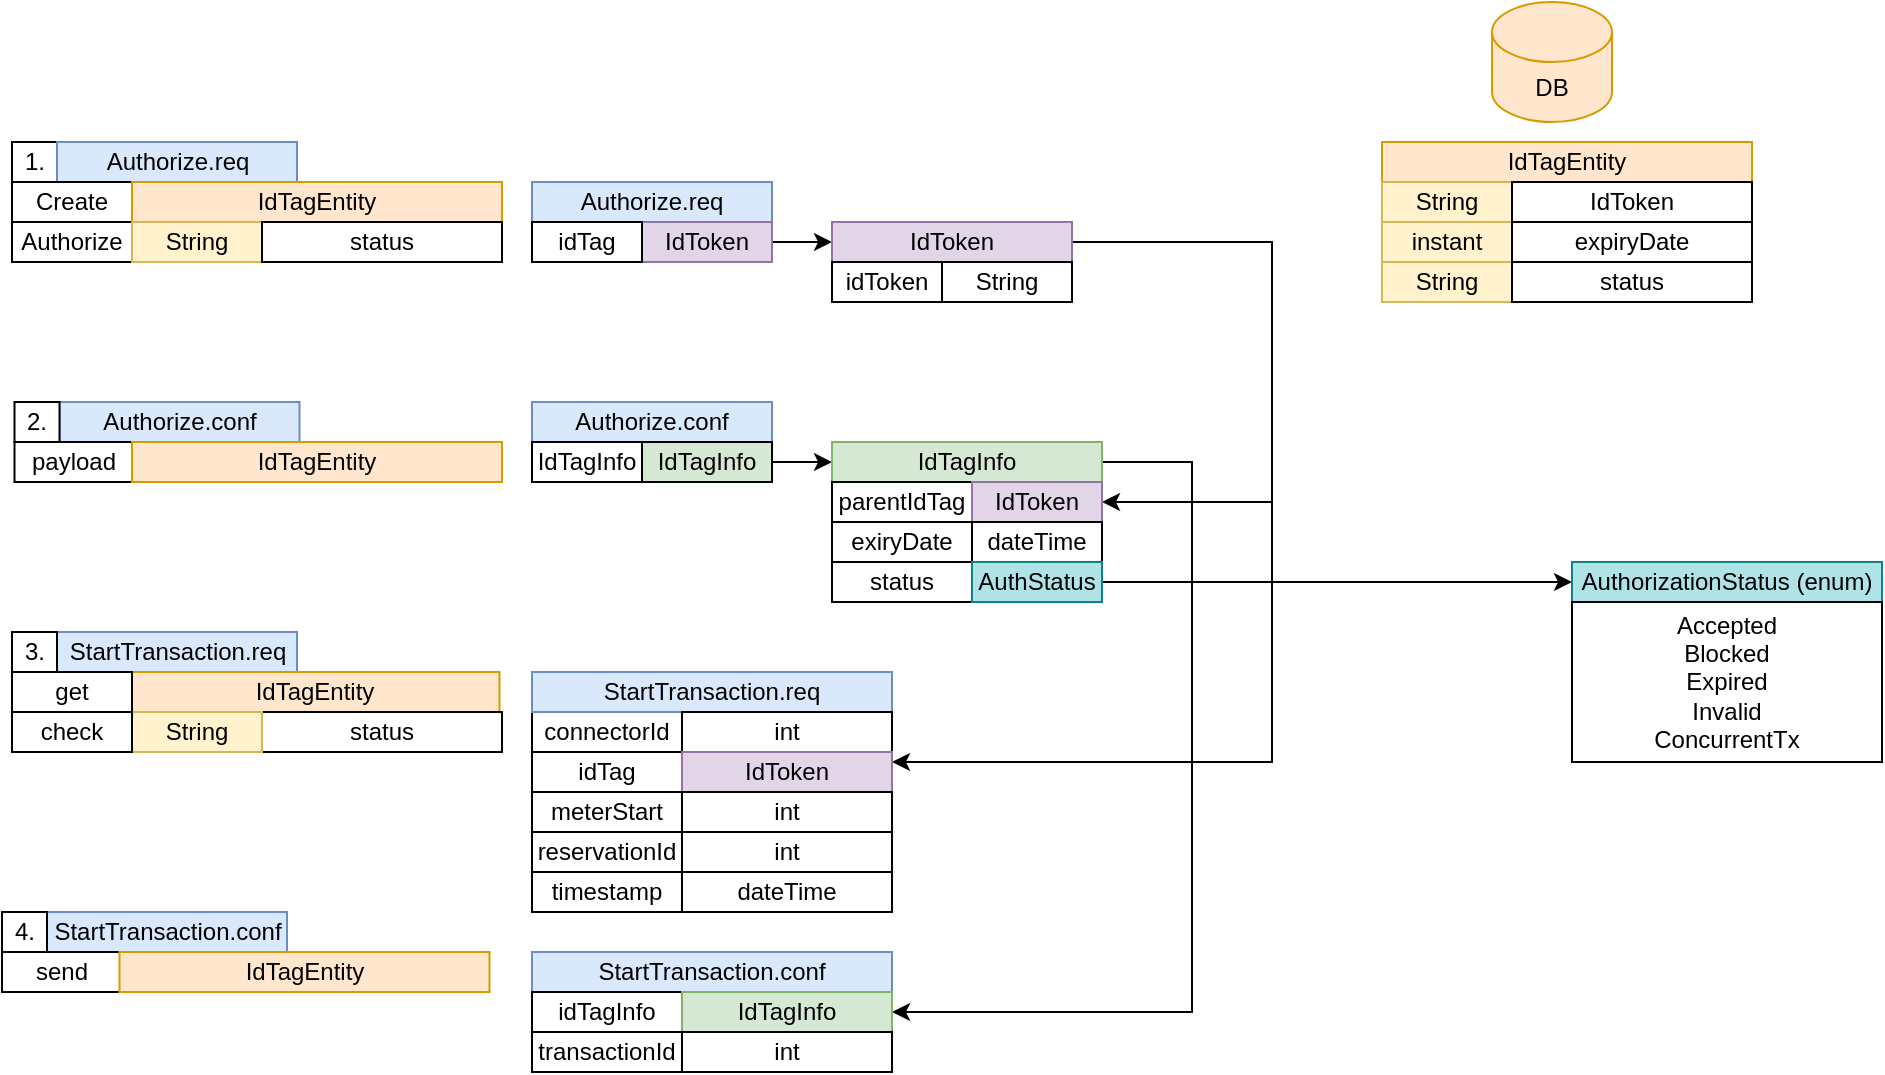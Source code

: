 <mxfile version="22.0.4" type="github">
  <diagram name="Page-1" id="MSIoGPNDZOMiKKW6uGxm">
    <mxGraphModel dx="1839" dy="539" grid="1" gridSize="5" guides="1" tooltips="1" connect="1" arrows="1" fold="1" page="1" pageScale="1" pageWidth="850" pageHeight="1100" math="0" shadow="0">
      <root>
        <mxCell id="0" />
        <mxCell id="1" parent="0" />
        <mxCell id="b5SDesVPOj9JkVi7T8pp-1" value="Authorize.req" style="rounded=0;whiteSpace=wrap;html=1;fillColor=#dae8fc;strokeColor=#6c8ebf;" parent="1" vertex="1">
          <mxGeometry x="50" y="230" width="120" height="20" as="geometry" />
        </mxCell>
        <mxCell id="b5SDesVPOj9JkVi7T8pp-2" value="connectorId" style="rounded=0;whiteSpace=wrap;html=1;" parent="1" vertex="1">
          <mxGeometry x="50" y="495" width="75" height="20" as="geometry" />
        </mxCell>
        <mxCell id="b5SDesVPOj9JkVi7T8pp-19" style="edgeStyle=orthogonalEdgeStyle;rounded=0;orthogonalLoop=1;jettySize=auto;html=1;entryX=0;entryY=0.5;entryDx=0;entryDy=0;" parent="1" source="b5SDesVPOj9JkVi7T8pp-3" target="b5SDesVPOj9JkVi7T8pp-4" edge="1">
          <mxGeometry relative="1" as="geometry" />
        </mxCell>
        <mxCell id="b5SDesVPOj9JkVi7T8pp-3" value="IdToken" style="rounded=0;whiteSpace=wrap;html=1;fillColor=#e1d5e7;strokeColor=#9673a6;" parent="1" vertex="1">
          <mxGeometry x="105" y="250" width="65" height="20" as="geometry" />
        </mxCell>
        <mxCell id="b5SDesVPOj9JkVi7T8pp-20" style="edgeStyle=orthogonalEdgeStyle;rounded=0;orthogonalLoop=1;jettySize=auto;html=1;exitX=1;exitY=0.5;exitDx=0;exitDy=0;entryX=1;entryY=0.5;entryDx=0;entryDy=0;" parent="1" source="b5SDesVPOj9JkVi7T8pp-4" target="b5SDesVPOj9JkVi7T8pp-12" edge="1">
          <mxGeometry relative="1" as="geometry">
            <mxPoint x="365" y="390" as="targetPoint" />
            <Array as="points">
              <mxPoint x="420" y="260" />
              <mxPoint x="420" y="390" />
            </Array>
          </mxGeometry>
        </mxCell>
        <mxCell id="b5SDesVPOj9JkVi7T8pp-43" style="edgeStyle=orthogonalEdgeStyle;rounded=0;orthogonalLoop=1;jettySize=auto;html=1;entryX=1;entryY=0.25;entryDx=0;entryDy=0;" parent="1" source="b5SDesVPOj9JkVi7T8pp-4" target="b5SDesVPOj9JkVi7T8pp-31" edge="1">
          <mxGeometry relative="1" as="geometry">
            <Array as="points">
              <mxPoint x="420" y="260" />
              <mxPoint x="420" y="520" />
            </Array>
          </mxGeometry>
        </mxCell>
        <mxCell id="b5SDesVPOj9JkVi7T8pp-4" value="&lt;div&gt;IdToken&lt;/div&gt;" style="rounded=0;whiteSpace=wrap;html=1;fillColor=#e1d5e7;strokeColor=#9673a6;" parent="1" vertex="1">
          <mxGeometry x="200" y="250" width="120" height="20" as="geometry" />
        </mxCell>
        <mxCell id="b5SDesVPOj9JkVi7T8pp-5" value="idToken" style="rounded=0;whiteSpace=wrap;html=1;" parent="1" vertex="1">
          <mxGeometry x="200" y="270" width="55" height="20" as="geometry" />
        </mxCell>
        <mxCell id="b5SDesVPOj9JkVi7T8pp-6" value="&lt;div&gt;String&lt;/div&gt;" style="rounded=0;whiteSpace=wrap;html=1;" parent="1" vertex="1">
          <mxGeometry x="255" y="270" width="65" height="20" as="geometry" />
        </mxCell>
        <mxCell id="b5SDesVPOj9JkVi7T8pp-7" value="Authorize.conf" style="rounded=0;whiteSpace=wrap;html=1;fillColor=#dae8fc;strokeColor=#6c8ebf;" parent="1" vertex="1">
          <mxGeometry x="50" y="340" width="120" height="20" as="geometry" />
        </mxCell>
        <mxCell id="b5SDesVPOj9JkVi7T8pp-8" value="IdTagInfo" style="rounded=0;whiteSpace=wrap;html=1;" parent="1" vertex="1">
          <mxGeometry x="50" y="360" width="55" height="20" as="geometry" />
        </mxCell>
        <mxCell id="b5SDesVPOj9JkVi7T8pp-21" style="edgeStyle=orthogonalEdgeStyle;rounded=0;orthogonalLoop=1;jettySize=auto;html=1;entryX=0;entryY=0.5;entryDx=0;entryDy=0;" parent="1" source="b5SDesVPOj9JkVi7T8pp-9" target="b5SDesVPOj9JkVi7T8pp-10" edge="1">
          <mxGeometry relative="1" as="geometry" />
        </mxCell>
        <mxCell id="b5SDesVPOj9JkVi7T8pp-9" value="IdTagInfo" style="rounded=0;whiteSpace=wrap;html=1;fillColor=#d5e8d4;strokeColor=#000000;" parent="1" vertex="1">
          <mxGeometry x="105" y="360" width="65" height="20" as="geometry" />
        </mxCell>
        <mxCell id="b5SDesVPOj9JkVi7T8pp-66" style="edgeStyle=orthogonalEdgeStyle;rounded=0;orthogonalLoop=1;jettySize=auto;html=1;entryX=1;entryY=0.5;entryDx=0;entryDy=0;" parent="1" source="b5SDesVPOj9JkVi7T8pp-10" target="b5SDesVPOj9JkVi7T8pp-62" edge="1">
          <mxGeometry relative="1" as="geometry">
            <Array as="points">
              <mxPoint x="380" y="370" />
              <mxPoint x="380" y="645" />
            </Array>
          </mxGeometry>
        </mxCell>
        <mxCell id="b5SDesVPOj9JkVi7T8pp-10" value="&lt;div&gt;IdTagInfo&lt;/div&gt;" style="rounded=0;whiteSpace=wrap;html=1;fillColor=#d5e8d4;strokeColor=#82b366;" parent="1" vertex="1">
          <mxGeometry x="200" y="360" width="135" height="20" as="geometry" />
        </mxCell>
        <mxCell id="b5SDesVPOj9JkVi7T8pp-11" value="parentIdTag" style="rounded=0;whiteSpace=wrap;html=1;" parent="1" vertex="1">
          <mxGeometry x="200" y="380" width="70" height="20" as="geometry" />
        </mxCell>
        <mxCell id="b5SDesVPOj9JkVi7T8pp-12" value="&lt;div&gt;IdToken&lt;br&gt;&lt;/div&gt;" style="rounded=0;whiteSpace=wrap;html=1;fillColor=#e1d5e7;strokeColor=#9673a6;" parent="1" vertex="1">
          <mxGeometry x="270" y="380" width="65" height="20" as="geometry" />
        </mxCell>
        <mxCell id="b5SDesVPOj9JkVi7T8pp-14" value="exiryDate" style="rounded=0;whiteSpace=wrap;html=1;" parent="1" vertex="1">
          <mxGeometry x="200" y="400" width="70" height="20" as="geometry" />
        </mxCell>
        <mxCell id="b5SDesVPOj9JkVi7T8pp-15" value="dateTime" style="rounded=0;whiteSpace=wrap;html=1;" parent="1" vertex="1">
          <mxGeometry x="270" y="400" width="65" height="20" as="geometry" />
        </mxCell>
        <mxCell id="b5SDesVPOj9JkVi7T8pp-17" value="status" style="rounded=0;whiteSpace=wrap;html=1;" parent="1" vertex="1">
          <mxGeometry x="200" y="420" width="70" height="20" as="geometry" />
        </mxCell>
        <mxCell id="b5SDesVPOj9JkVi7T8pp-82" style="edgeStyle=orthogonalEdgeStyle;rounded=0;orthogonalLoop=1;jettySize=auto;html=1;entryX=0;entryY=0.5;entryDx=0;entryDy=0;" parent="1" source="b5SDesVPOj9JkVi7T8pp-18" target="b5SDesVPOj9JkVi7T8pp-80" edge="1">
          <mxGeometry relative="1" as="geometry" />
        </mxCell>
        <mxCell id="b5SDesVPOj9JkVi7T8pp-18" value="&lt;div&gt;AuthStatus&lt;br&gt;&lt;/div&gt;" style="rounded=0;whiteSpace=wrap;html=1;fillColor=#b0e3e6;strokeColor=#0e8088;" parent="1" vertex="1">
          <mxGeometry x="270" y="420" width="65" height="20" as="geometry" />
        </mxCell>
        <mxCell id="b5SDesVPOj9JkVi7T8pp-22" value="StartTransaction.req" style="rounded=0;whiteSpace=wrap;html=1;fillColor=#dae8fc;strokeColor=#6c8ebf;" parent="1" vertex="1">
          <mxGeometry x="50" y="475" width="180" height="20" as="geometry" />
        </mxCell>
        <mxCell id="b5SDesVPOj9JkVi7T8pp-23" value="idTag" style="rounded=0;whiteSpace=wrap;html=1;" parent="1" vertex="1">
          <mxGeometry x="50" y="250" width="55" height="20" as="geometry" />
        </mxCell>
        <mxCell id="b5SDesVPOj9JkVi7T8pp-24" value="idTag" style="rounded=0;whiteSpace=wrap;html=1;" parent="1" vertex="1">
          <mxGeometry x="50" y="515" width="75" height="20" as="geometry" />
        </mxCell>
        <mxCell id="b5SDesVPOj9JkVi7T8pp-25" value="meterStart" style="rounded=0;whiteSpace=wrap;html=1;" parent="1" vertex="1">
          <mxGeometry x="50" y="535" width="75" height="20" as="geometry" />
        </mxCell>
        <mxCell id="b5SDesVPOj9JkVi7T8pp-27" value="reservationId" style="rounded=0;whiteSpace=wrap;html=1;" parent="1" vertex="1">
          <mxGeometry x="50" y="555" width="75" height="20" as="geometry" />
        </mxCell>
        <mxCell id="b5SDesVPOj9JkVi7T8pp-28" value="timestamp" style="rounded=0;whiteSpace=wrap;html=1;" parent="1" vertex="1">
          <mxGeometry x="50" y="575" width="75" height="20" as="geometry" />
        </mxCell>
        <mxCell id="b5SDesVPOj9JkVi7T8pp-29" value="&lt;div&gt;int&lt;/div&gt;" style="rounded=0;whiteSpace=wrap;html=1;" parent="1" vertex="1">
          <mxGeometry x="125" y="495" width="105" height="20" as="geometry" />
        </mxCell>
        <mxCell id="b5SDesVPOj9JkVi7T8pp-31" value="&lt;div&gt;IdToken&lt;/div&gt;" style="rounded=0;whiteSpace=wrap;html=1;fillColor=#e1d5e7;strokeColor=#9673a6;" parent="1" vertex="1">
          <mxGeometry x="125" y="515" width="105" height="20" as="geometry" />
        </mxCell>
        <mxCell id="b5SDesVPOj9JkVi7T8pp-37" value="&lt;div&gt;int&lt;/div&gt;" style="rounded=0;whiteSpace=wrap;html=1;" parent="1" vertex="1">
          <mxGeometry x="125" y="535" width="105" height="20" as="geometry" />
        </mxCell>
        <mxCell id="b5SDesVPOj9JkVi7T8pp-40" value="&lt;div&gt;int&lt;/div&gt;" style="rounded=0;whiteSpace=wrap;html=1;" parent="1" vertex="1">
          <mxGeometry x="125" y="555" width="105" height="20" as="geometry" />
        </mxCell>
        <mxCell id="b5SDesVPOj9JkVi7T8pp-41" value="dateTime" style="rounded=0;whiteSpace=wrap;html=1;" parent="1" vertex="1">
          <mxGeometry x="125" y="575" width="105" height="20" as="geometry" />
        </mxCell>
        <mxCell id="b5SDesVPOj9JkVi7T8pp-56" value="StartTransaction.conf" style="rounded=0;whiteSpace=wrap;html=1;fillColor=#dae8fc;strokeColor=#6c8ebf;" parent="1" vertex="1">
          <mxGeometry x="50" y="615" width="180" height="20" as="geometry" />
        </mxCell>
        <mxCell id="b5SDesVPOj9JkVi7T8pp-57" value="idTagInfo" style="rounded=0;whiteSpace=wrap;html=1;" parent="1" vertex="1">
          <mxGeometry x="50" y="635" width="75" height="20" as="geometry" />
        </mxCell>
        <mxCell id="b5SDesVPOj9JkVi7T8pp-58" value="transactionId" style="rounded=0;whiteSpace=wrap;html=1;" parent="1" vertex="1">
          <mxGeometry x="50" y="655" width="75" height="20" as="geometry" />
        </mxCell>
        <mxCell id="b5SDesVPOj9JkVi7T8pp-62" value="&lt;div&gt;IdTagInfo&lt;/div&gt;" style="rounded=0;whiteSpace=wrap;html=1;fillColor=#d5e8d4;strokeColor=#82b366;" parent="1" vertex="1">
          <mxGeometry x="125" y="635" width="105" height="20" as="geometry" />
        </mxCell>
        <mxCell id="b5SDesVPOj9JkVi7T8pp-63" value="&lt;div&gt;int&lt;/div&gt;" style="rounded=0;whiteSpace=wrap;html=1;" parent="1" vertex="1">
          <mxGeometry x="125" y="655" width="105" height="20" as="geometry" />
        </mxCell>
        <mxCell id="b5SDesVPOj9JkVi7T8pp-70" value="DB" style="shape=cylinder3;whiteSpace=wrap;html=1;boundedLbl=1;backgroundOutline=1;size=15;fillColor=#ffe6cc;strokeColor=#d79b00;" parent="1" vertex="1">
          <mxGeometry x="530" y="140" width="60" height="60" as="geometry" />
        </mxCell>
        <mxCell id="b5SDesVPOj9JkVi7T8pp-71" value="IdTagEntity" style="rounded=0;whiteSpace=wrap;html=1;fillColor=#ffe6cc;strokeColor=#d79b00;" parent="1" vertex="1">
          <mxGeometry x="475" y="210" width="185" height="20" as="geometry" />
        </mxCell>
        <mxCell id="b5SDesVPOj9JkVi7T8pp-73" value="&lt;div&gt;String&lt;/div&gt;" style="rounded=0;whiteSpace=wrap;html=1;fillColor=#fff2cc;strokeColor=#d6b656;" parent="1" vertex="1">
          <mxGeometry x="475" y="230" width="65" height="20" as="geometry" />
        </mxCell>
        <mxCell id="b5SDesVPOj9JkVi7T8pp-74" value="instant" style="rounded=0;whiteSpace=wrap;html=1;fillColor=#fff2cc;strokeColor=#d6b656;" parent="1" vertex="1">
          <mxGeometry x="475" y="250" width="65" height="20" as="geometry" />
        </mxCell>
        <mxCell id="b5SDesVPOj9JkVi7T8pp-76" value="String" style="rounded=0;whiteSpace=wrap;html=1;fillColor=#fff2cc;strokeColor=#d6b656;" parent="1" vertex="1">
          <mxGeometry x="475" y="270" width="65" height="20" as="geometry" />
        </mxCell>
        <mxCell id="b5SDesVPOj9JkVi7T8pp-77" value="expiryDate" style="rounded=0;whiteSpace=wrap;html=1;" parent="1" vertex="1">
          <mxGeometry x="540" y="250" width="120" height="20" as="geometry" />
        </mxCell>
        <mxCell id="b5SDesVPOj9JkVi7T8pp-78" value="IdToken" style="rounded=0;whiteSpace=wrap;html=1;" parent="1" vertex="1">
          <mxGeometry x="540" y="230" width="120" height="20" as="geometry" />
        </mxCell>
        <mxCell id="b5SDesVPOj9JkVi7T8pp-79" value="status" style="rounded=0;whiteSpace=wrap;html=1;" parent="1" vertex="1">
          <mxGeometry x="540" y="270" width="120" height="20" as="geometry" />
        </mxCell>
        <mxCell id="b5SDesVPOj9JkVi7T8pp-80" value="AuthorizationStatus (enum)" style="rounded=0;whiteSpace=wrap;html=1;fillColor=#b0e3e6;strokeColor=#0e8088;" parent="1" vertex="1">
          <mxGeometry x="570" y="420" width="155" height="20" as="geometry" />
        </mxCell>
        <mxCell id="b5SDesVPOj9JkVi7T8pp-81" value="&lt;div&gt;Accepted&lt;/div&gt;&lt;div&gt;Blocked&lt;/div&gt;&lt;div&gt;Expired&lt;/div&gt;&lt;div&gt;Invalid&lt;/div&gt;&lt;div&gt;ConcurrentTx&lt;br&gt;&lt;/div&gt;" style="rounded=0;whiteSpace=wrap;html=1;" parent="1" vertex="1">
          <mxGeometry x="570" y="440" width="155" height="80" as="geometry" />
        </mxCell>
        <mxCell id="RD3YJDaeZzMR544hjIYX-2" value="1. " style="rounded=0;whiteSpace=wrap;html=1;" vertex="1" parent="1">
          <mxGeometry x="-210" y="210" width="22.5" height="20" as="geometry" />
        </mxCell>
        <mxCell id="RD3YJDaeZzMR544hjIYX-3" value="Authorize.req" style="rounded=0;whiteSpace=wrap;html=1;fillColor=#dae8fc;strokeColor=#6c8ebf;" vertex="1" parent="1">
          <mxGeometry x="-187.5" y="210" width="120" height="20" as="geometry" />
        </mxCell>
        <mxCell id="RD3YJDaeZzMR544hjIYX-6" value="Create" style="whiteSpace=wrap;html=1;" vertex="1" parent="1">
          <mxGeometry x="-210" y="230" width="60" height="20" as="geometry" />
        </mxCell>
        <mxCell id="RD3YJDaeZzMR544hjIYX-8" value="IdTagEntity" style="rounded=0;whiteSpace=wrap;html=1;fillColor=#ffe6cc;strokeColor=#d79b00;" vertex="1" parent="1">
          <mxGeometry x="-150" y="230" width="185" height="20" as="geometry" />
        </mxCell>
        <mxCell id="RD3YJDaeZzMR544hjIYX-10" value="Authorize" style="rounded=0;whiteSpace=wrap;html=1;" vertex="1" parent="1">
          <mxGeometry x="-210" y="250" width="60" height="20" as="geometry" />
        </mxCell>
        <mxCell id="RD3YJDaeZzMR544hjIYX-11" value="String" style="rounded=0;whiteSpace=wrap;html=1;fillColor=#fff2cc;strokeColor=#d6b656;" vertex="1" parent="1">
          <mxGeometry x="-150" y="250" width="65" height="20" as="geometry" />
        </mxCell>
        <mxCell id="RD3YJDaeZzMR544hjIYX-12" value="status" style="rounded=0;whiteSpace=wrap;html=1;" vertex="1" parent="1">
          <mxGeometry x="-85" y="250" width="120" height="20" as="geometry" />
        </mxCell>
        <mxCell id="RD3YJDaeZzMR544hjIYX-13" value="Authorize.conf" style="rounded=0;whiteSpace=wrap;html=1;fillColor=#dae8fc;strokeColor=#6c8ebf;" vertex="1" parent="1">
          <mxGeometry x="-186.25" y="340" width="120" height="20" as="geometry" />
        </mxCell>
        <mxCell id="RD3YJDaeZzMR544hjIYX-14" value="2." style="rounded=0;whiteSpace=wrap;html=1;" vertex="1" parent="1">
          <mxGeometry x="-208.75" y="340" width="22.5" height="20" as="geometry" />
        </mxCell>
        <mxCell id="RD3YJDaeZzMR544hjIYX-15" value="payload" style="whiteSpace=wrap;html=1;" vertex="1" parent="1">
          <mxGeometry x="-208.75" y="360" width="60" height="20" as="geometry" />
        </mxCell>
        <mxCell id="RD3YJDaeZzMR544hjIYX-16" value="IdTagEntity" style="rounded=0;whiteSpace=wrap;html=1;fillColor=#ffe6cc;strokeColor=#d79b00;" vertex="1" parent="1">
          <mxGeometry x="-150" y="360" width="185" height="20" as="geometry" />
        </mxCell>
        <mxCell id="RD3YJDaeZzMR544hjIYX-19" value="StartTransaction.req" style="rounded=0;whiteSpace=wrap;html=1;fillColor=#dae8fc;strokeColor=#6c8ebf;" vertex="1" parent="1">
          <mxGeometry x="-187.5" y="455" width="120" height="20" as="geometry" />
        </mxCell>
        <mxCell id="RD3YJDaeZzMR544hjIYX-20" value="&lt;div&gt;3.&lt;/div&gt;" style="rounded=0;whiteSpace=wrap;html=1;" vertex="1" parent="1">
          <mxGeometry x="-210" y="455" width="22.5" height="20" as="geometry" />
        </mxCell>
        <mxCell id="RD3YJDaeZzMR544hjIYX-22" value="IdTagEntity" style="rounded=0;whiteSpace=wrap;html=1;fillColor=#ffe6cc;strokeColor=#d79b00;" vertex="1" parent="1">
          <mxGeometry x="-151.25" y="475" width="185" height="20" as="geometry" />
        </mxCell>
        <mxCell id="RD3YJDaeZzMR544hjIYX-21" value="get" style="whiteSpace=wrap;html=1;" vertex="1" parent="1">
          <mxGeometry x="-210" y="475" width="60" height="20" as="geometry" />
        </mxCell>
        <mxCell id="RD3YJDaeZzMR544hjIYX-23" value="StartTransaction.conf" style="rounded=0;whiteSpace=wrap;html=1;fillColor=#dae8fc;strokeColor=#6c8ebf;" vertex="1" parent="1">
          <mxGeometry x="-192.5" y="595" width="120" height="20" as="geometry" />
        </mxCell>
        <mxCell id="RD3YJDaeZzMR544hjIYX-24" value="4." style="rounded=0;whiteSpace=wrap;html=1;" vertex="1" parent="1">
          <mxGeometry x="-215" y="595" width="22.5" height="20" as="geometry" />
        </mxCell>
        <mxCell id="RD3YJDaeZzMR544hjIYX-25" value="send" style="whiteSpace=wrap;html=1;" vertex="1" parent="1">
          <mxGeometry x="-215" y="615" width="60" height="20" as="geometry" />
        </mxCell>
        <mxCell id="RD3YJDaeZzMR544hjIYX-26" value="IdTagEntity" style="rounded=0;whiteSpace=wrap;html=1;fillColor=#ffe6cc;strokeColor=#d79b00;" vertex="1" parent="1">
          <mxGeometry x="-156.25" y="615" width="185" height="20" as="geometry" />
        </mxCell>
        <mxCell id="RD3YJDaeZzMR544hjIYX-29" value="status" style="rounded=0;whiteSpace=wrap;html=1;" vertex="1" parent="1">
          <mxGeometry x="-85" y="495" width="120" height="20" as="geometry" />
        </mxCell>
        <mxCell id="RD3YJDaeZzMR544hjIYX-30" value="String" style="rounded=0;whiteSpace=wrap;html=1;fillColor=#fff2cc;strokeColor=#d6b656;" vertex="1" parent="1">
          <mxGeometry x="-150" y="495" width="65" height="20" as="geometry" />
        </mxCell>
        <mxCell id="RD3YJDaeZzMR544hjIYX-28" value="check" style="rounded=0;whiteSpace=wrap;html=1;" vertex="1" parent="1">
          <mxGeometry x="-210" y="495" width="60" height="20" as="geometry" />
        </mxCell>
      </root>
    </mxGraphModel>
  </diagram>
</mxfile>
